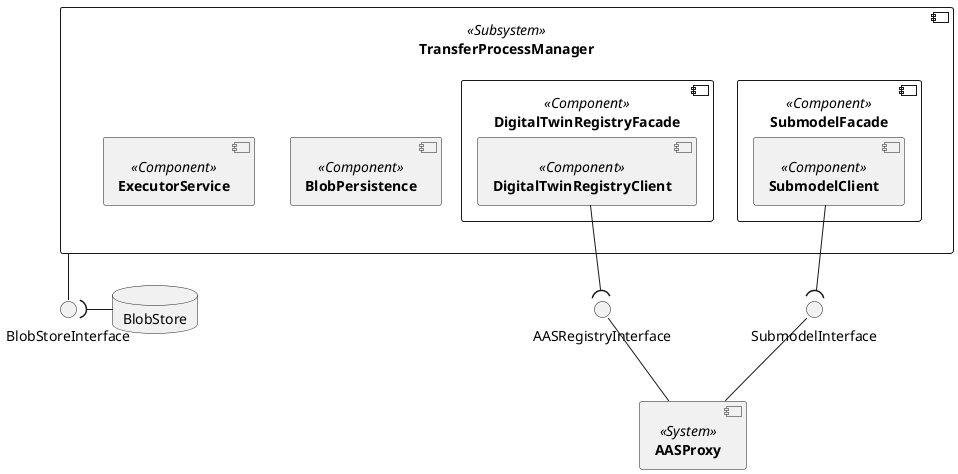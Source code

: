 @startuml
skinparam monochrome true
skinparam shadowing false

interface BlobStoreInterface
component [**TransferProcessManager**] <<Subsystem>> as TransferProcessManager {
    component [**DigitalTwinRegistryFacade**] <<Component>> as DTRFacade {
        component [**DigitalTwinRegistryClient**] <<Component>> as DTRClient
    }
    component [**BlobPersistence**] <<Component>> as BlobPersistence
    component [**SubmodelFacade**] <<Component>> as SubmodelFacade {
        component [**SubmodelClient**] <<Component>> as SubmodelClient
    }
    component [**ExecutorService**] <<Component>> as ExecutorService
}

component [**AASProxy**] <<System>> as AASProxy
interface AASRegistryInterface
interface SubmodelInterface
AASRegistryInterface -- AASProxy
SubmodelInterface -- AASProxy
DTRClient --( AASRegistryInterface
SubmodelClient --( SubmodelInterface

database BlobStore
TransferProcessManager -- BlobStoreInterface
'BlobStoreInterface - TransferProcessManager
BlobStoreInterface )- BlobStore
@enduml